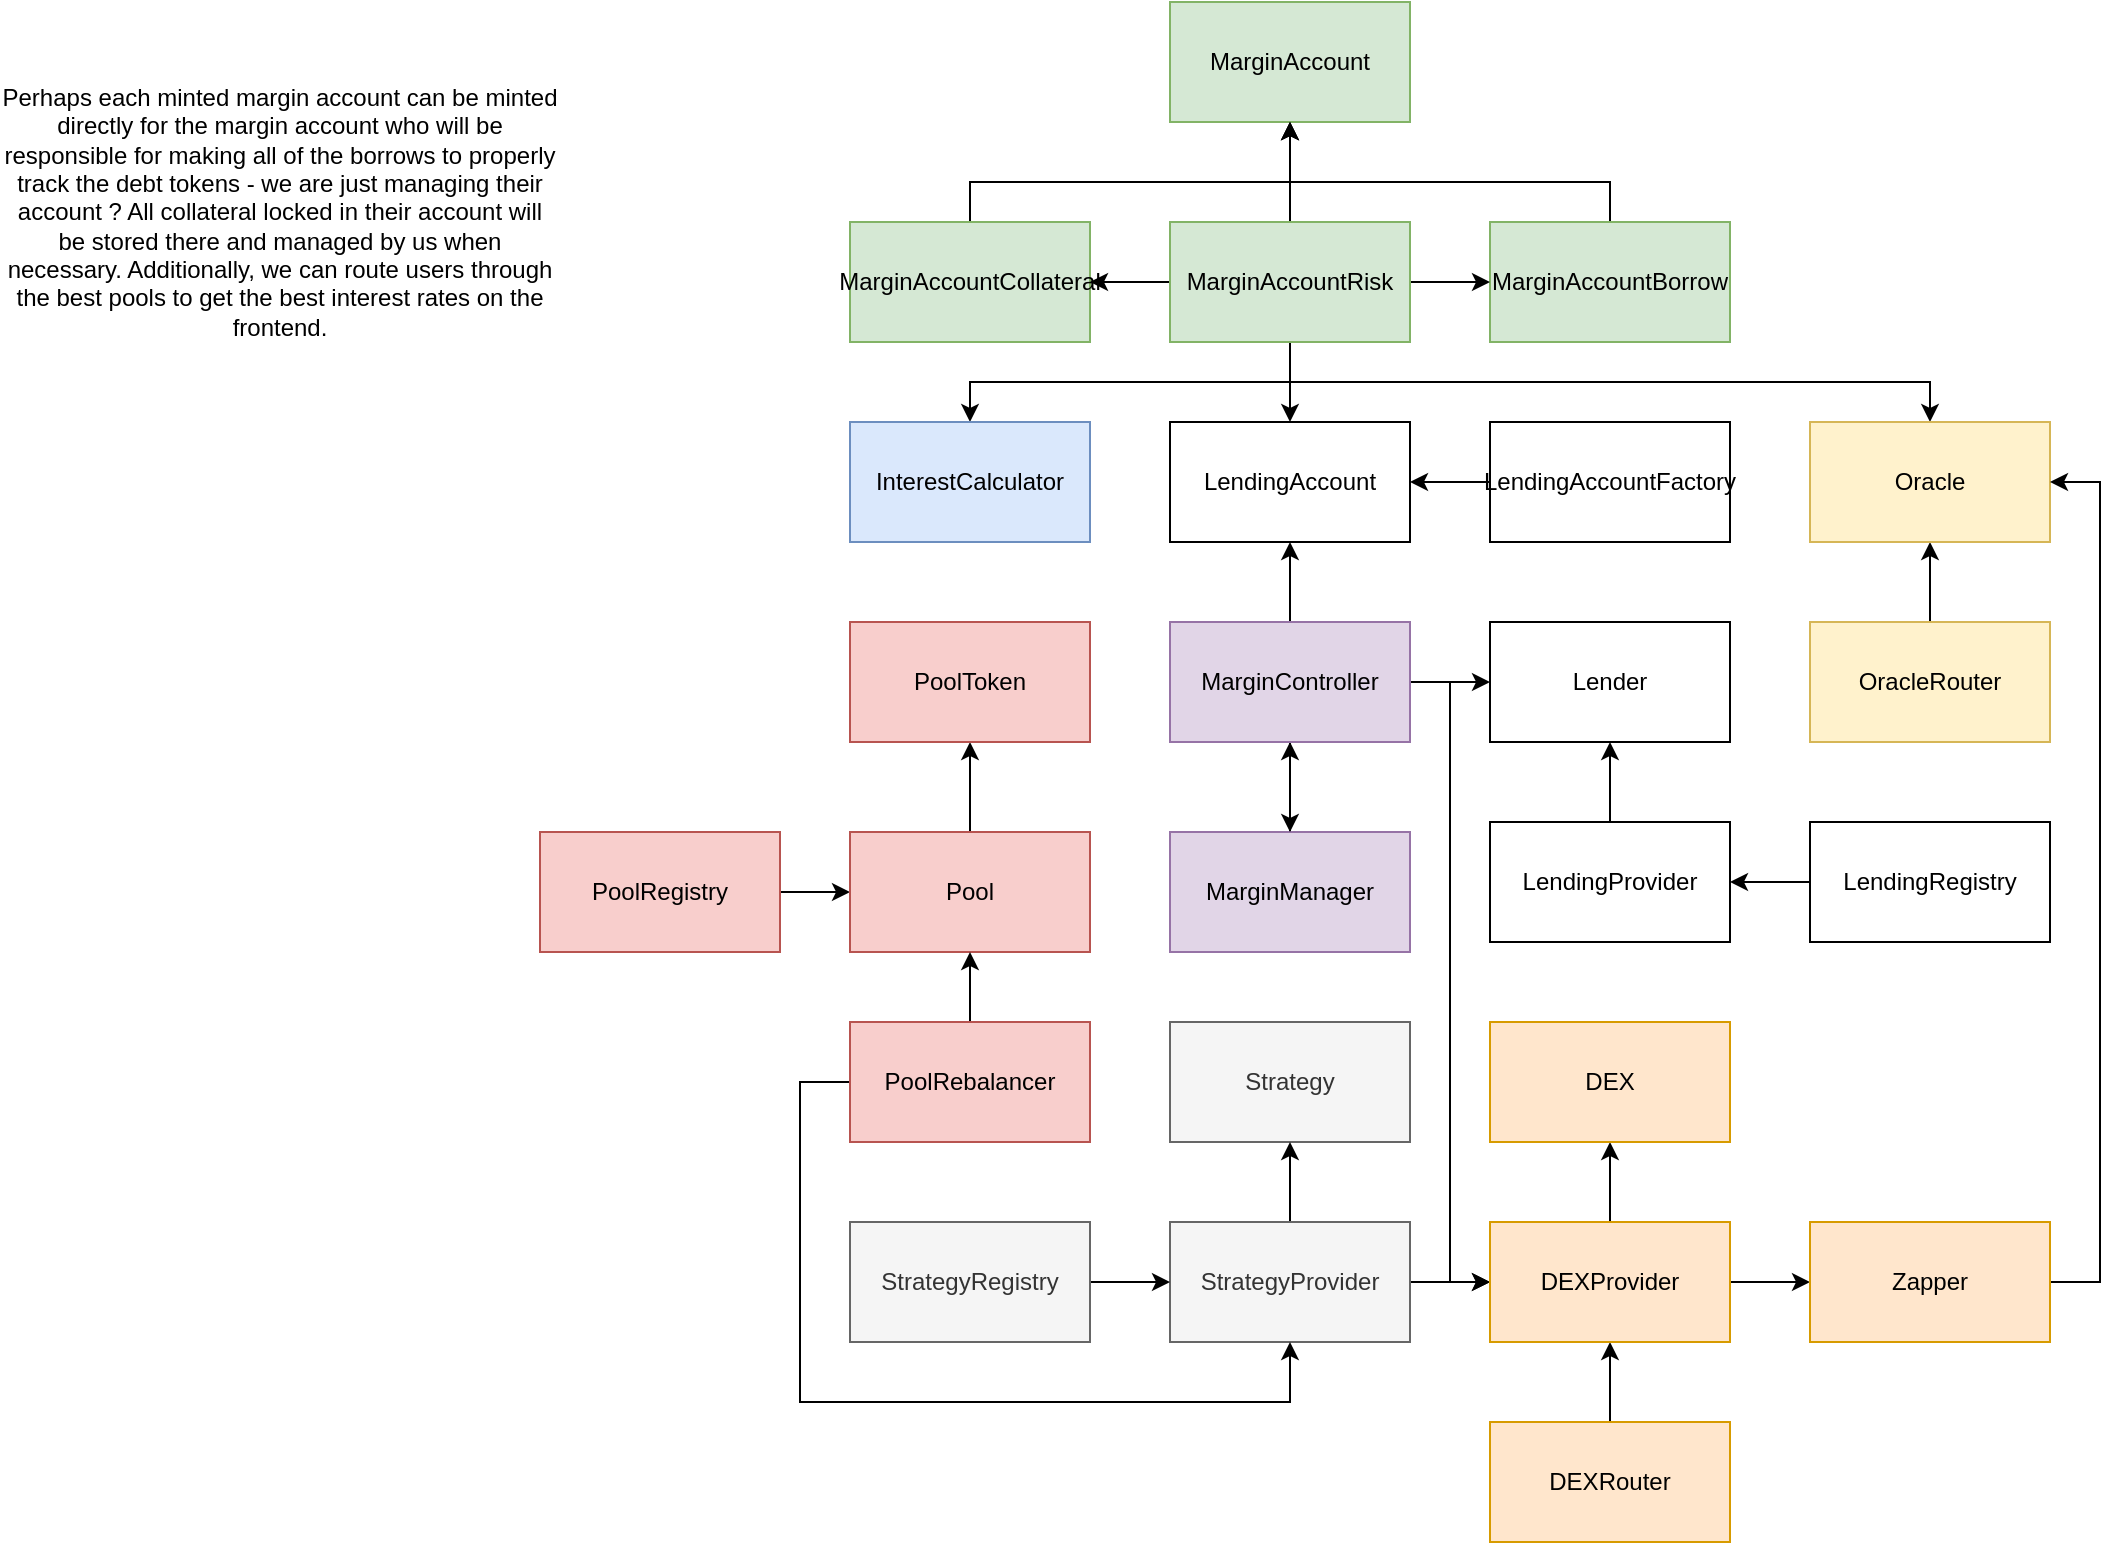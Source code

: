 <mxfile version="17.4.0" type="device"><diagram name="Page-1" id="52a04d89-c75d-2922-d76d-85b35f80e030"><mxGraphModel dx="1688" dy="966" grid="1" gridSize="10" guides="1" tooltips="1" connect="1" arrows="1" fold="1" page="1" pageScale="1" pageWidth="1100" pageHeight="850" background="none" math="0" shadow="0"><root><mxCell id="0"/><mxCell id="1" parent="0"/><mxCell id="1fdf3b25b50cf41e-42" style="edgeStyle=none;html=1;labelBackgroundColor=none;startFill=0;startSize=8;endFill=1;endSize=8;fontFamily=Verdana;fontSize=12;" parent="1" edge="1"><mxGeometry relative="1" as="geometry"><mxPoint x="120" y="440" as="sourcePoint"/></mxGeometry></mxCell><mxCell id="XVIV0NMg8WljWZH5M-E4-1" value="MarginAccount" style="rounded=0;whiteSpace=wrap;html=1;fillColor=#d5e8d4;strokeColor=#82b366;" parent="1" vertex="1"><mxGeometry x="615" y="20" width="120" height="60" as="geometry"/></mxCell><mxCell id="XVIV0NMg8WljWZH5M-E4-39" style="edgeStyle=orthogonalEdgeStyle;rounded=0;orthogonalLoop=1;jettySize=auto;html=1;entryX=0.5;entryY=1;entryDx=0;entryDy=0;" parent="1" source="XVIV0NMg8WljWZH5M-E4-2" target="XVIV0NMg8WljWZH5M-E4-1" edge="1"><mxGeometry relative="1" as="geometry"><Array as="points"><mxPoint x="515" y="110"/><mxPoint x="675" y="110"/></Array></mxGeometry></mxCell><mxCell id="XVIV0NMg8WljWZH5M-E4-2" value="MarginAccountCollateral" style="rounded=0;whiteSpace=wrap;html=1;fillColor=#d5e8d4;strokeColor=#82b366;" parent="1" vertex="1"><mxGeometry x="455" y="130" width="120" height="60" as="geometry"/></mxCell><mxCell id="XVIV0NMg8WljWZH5M-E4-41" style="edgeStyle=orthogonalEdgeStyle;rounded=0;orthogonalLoop=1;jettySize=auto;html=1;entryX=0.5;entryY=1;entryDx=0;entryDy=0;" parent="1" source="XVIV0NMg8WljWZH5M-E4-4" target="XVIV0NMg8WljWZH5M-E4-1" edge="1"><mxGeometry relative="1" as="geometry"><Array as="points"><mxPoint x="835" y="110"/><mxPoint x="675" y="110"/></Array></mxGeometry></mxCell><mxCell id="XVIV0NMg8WljWZH5M-E4-4" value="MarginAccountBorrow" style="rounded=0;whiteSpace=wrap;html=1;fillColor=#d5e8d4;strokeColor=#82b366;" parent="1" vertex="1"><mxGeometry x="775" y="130" width="120" height="60" as="geometry"/></mxCell><mxCell id="XVIV0NMg8WljWZH5M-E4-37" style="edgeStyle=orthogonalEdgeStyle;rounded=0;orthogonalLoop=1;jettySize=auto;html=1;entryX=1;entryY=0.5;entryDx=0;entryDy=0;" parent="1" source="XVIV0NMg8WljWZH5M-E4-5" target="XVIV0NMg8WljWZH5M-E4-2" edge="1"><mxGeometry relative="1" as="geometry"/></mxCell><mxCell id="XVIV0NMg8WljWZH5M-E4-38" style="edgeStyle=orthogonalEdgeStyle;rounded=0;orthogonalLoop=1;jettySize=auto;html=1;entryX=0;entryY=0.5;entryDx=0;entryDy=0;" parent="1" source="XVIV0NMg8WljWZH5M-E4-5" target="XVIV0NMg8WljWZH5M-E4-4" edge="1"><mxGeometry relative="1" as="geometry"/></mxCell><mxCell id="XVIV0NMg8WljWZH5M-E4-40" style="edgeStyle=orthogonalEdgeStyle;rounded=0;orthogonalLoop=1;jettySize=auto;html=1;entryX=0.5;entryY=1;entryDx=0;entryDy=0;" parent="1" source="XVIV0NMg8WljWZH5M-E4-5" target="XVIV0NMg8WljWZH5M-E4-1" edge="1"><mxGeometry relative="1" as="geometry"/></mxCell><mxCell id="B-4ewvNlDzCW9aQuqZFV-21" style="edgeStyle=orthogonalEdgeStyle;rounded=0;orthogonalLoop=1;jettySize=auto;html=1;entryX=0.5;entryY=0;entryDx=0;entryDy=0;" edge="1" parent="1" source="XVIV0NMg8WljWZH5M-E4-5" target="XVIV0NMg8WljWZH5M-E4-6"><mxGeometry relative="1" as="geometry"><Array as="points"><mxPoint x="675" y="210"/><mxPoint x="515" y="210"/></Array></mxGeometry></mxCell><mxCell id="B-4ewvNlDzCW9aQuqZFV-22" style="edgeStyle=orthogonalEdgeStyle;rounded=0;orthogonalLoop=1;jettySize=auto;html=1;exitX=0.5;exitY=1;exitDx=0;exitDy=0;entryX=0.5;entryY=0;entryDx=0;entryDy=0;" edge="1" parent="1" source="XVIV0NMg8WljWZH5M-E4-5" target="B-4ewvNlDzCW9aQuqZFV-15"><mxGeometry relative="1" as="geometry"/></mxCell><mxCell id="B-4ewvNlDzCW9aQuqZFV-24" style="edgeStyle=orthogonalEdgeStyle;rounded=0;orthogonalLoop=1;jettySize=auto;html=1;exitX=0.5;exitY=1;exitDx=0;exitDy=0;entryX=0.5;entryY=0;entryDx=0;entryDy=0;" edge="1" parent="1" source="XVIV0NMg8WljWZH5M-E4-5" target="XVIV0NMg8WljWZH5M-E4-8"><mxGeometry relative="1" as="geometry"/></mxCell><mxCell id="XVIV0NMg8WljWZH5M-E4-5" value="MarginAccountRisk" style="rounded=0;whiteSpace=wrap;html=1;fillColor=#d5e8d4;strokeColor=#82b366;" parent="1" vertex="1"><mxGeometry x="615" y="130" width="120" height="60" as="geometry"/></mxCell><mxCell id="XVIV0NMg8WljWZH5M-E4-6" value="InterestCalculator" style="rounded=0;whiteSpace=wrap;html=1;fillColor=#dae8fc;strokeColor=#6c8ebf;" parent="1" vertex="1"><mxGeometry x="455" y="230" width="120" height="60" as="geometry"/></mxCell><mxCell id="B-4ewvNlDzCW9aQuqZFV-17" style="edgeStyle=orthogonalEdgeStyle;rounded=0;orthogonalLoop=1;jettySize=auto;html=1;entryX=0.5;entryY=1;entryDx=0;entryDy=0;" edge="1" parent="1" source="XVIV0NMg8WljWZH5M-E4-7" target="XVIV0NMg8WljWZH5M-E4-8"><mxGeometry relative="1" as="geometry"/></mxCell><mxCell id="XVIV0NMg8WljWZH5M-E4-7" value="OracleRouter" style="rounded=0;whiteSpace=wrap;html=1;fillColor=#fff2cc;strokeColor=#d6b656;" parent="1" vertex="1"><mxGeometry x="935" y="330" width="120" height="60" as="geometry"/></mxCell><mxCell id="XVIV0NMg8WljWZH5M-E4-8" value="Oracle" style="rounded=0;whiteSpace=wrap;html=1;fillColor=#fff2cc;strokeColor=#d6b656;" parent="1" vertex="1"><mxGeometry x="935" y="230" width="120" height="60" as="geometry"/></mxCell><mxCell id="B-4ewvNlDzCW9aQuqZFV-2" style="edgeStyle=orthogonalEdgeStyle;rounded=0;orthogonalLoop=1;jettySize=auto;html=1;exitX=0;exitY=0.5;exitDx=0;exitDy=0;entryX=1;entryY=0.5;entryDx=0;entryDy=0;" edge="1" parent="1" source="XVIV0NMg8WljWZH5M-E4-9" target="XVIV0NMg8WljWZH5M-E4-11"><mxGeometry relative="1" as="geometry"/></mxCell><mxCell id="XVIV0NMg8WljWZH5M-E4-9" value="LendingRegistry" style="rounded=0;whiteSpace=wrap;html=1;" parent="1" vertex="1"><mxGeometry x="935" y="430" width="120" height="60" as="geometry"/></mxCell><mxCell id="B-4ewvNlDzCW9aQuqZFV-1" style="edgeStyle=orthogonalEdgeStyle;rounded=0;orthogonalLoop=1;jettySize=auto;html=1;entryX=0.5;entryY=1;entryDx=0;entryDy=0;" edge="1" parent="1" source="XVIV0NMg8WljWZH5M-E4-11" target="XVIV0NMg8WljWZH5M-E4-14"><mxGeometry relative="1" as="geometry"/></mxCell><mxCell id="XVIV0NMg8WljWZH5M-E4-11" value="LendingProvider" style="rounded=0;whiteSpace=wrap;html=1;" parent="1" vertex="1"><mxGeometry x="775" y="430" width="120" height="60" as="geometry"/></mxCell><mxCell id="XVIV0NMg8WljWZH5M-E4-14" value="Lender" style="rounded=0;whiteSpace=wrap;html=1;" parent="1" vertex="1"><mxGeometry x="775" y="330" width="120" height="60" as="geometry"/></mxCell><mxCell id="XVIV0NMg8WljWZH5M-E4-30" style="edgeStyle=orthogonalEdgeStyle;rounded=0;orthogonalLoop=1;jettySize=auto;html=1;entryX=0.5;entryY=1;entryDx=0;entryDy=0;" parent="1" source="XVIV0NMg8WljWZH5M-E4-15" target="XVIV0NMg8WljWZH5M-E4-16" edge="1"><mxGeometry relative="1" as="geometry"/></mxCell><mxCell id="XVIV0NMg8WljWZH5M-E4-15" value="MarginManager" style="rounded=0;whiteSpace=wrap;html=1;fillColor=#e1d5e7;strokeColor=#9673a6;" parent="1" vertex="1"><mxGeometry x="615" y="435" width="120" height="60" as="geometry"/></mxCell><mxCell id="B-4ewvNlDzCW9aQuqZFV-25" style="edgeStyle=orthogonalEdgeStyle;rounded=0;orthogonalLoop=1;jettySize=auto;html=1;exitX=0.5;exitY=1;exitDx=0;exitDy=0;entryX=0.5;entryY=0;entryDx=0;entryDy=0;" edge="1" parent="1" source="XVIV0NMg8WljWZH5M-E4-16" target="XVIV0NMg8WljWZH5M-E4-15"><mxGeometry relative="1" as="geometry"/></mxCell><mxCell id="B-4ewvNlDzCW9aQuqZFV-26" style="edgeStyle=orthogonalEdgeStyle;rounded=0;orthogonalLoop=1;jettySize=auto;html=1;entryX=0.5;entryY=1;entryDx=0;entryDy=0;" edge="1" parent="1" source="XVIV0NMg8WljWZH5M-E4-16" target="B-4ewvNlDzCW9aQuqZFV-15"><mxGeometry relative="1" as="geometry"/></mxCell><mxCell id="B-4ewvNlDzCW9aQuqZFV-27" style="edgeStyle=orthogonalEdgeStyle;rounded=0;orthogonalLoop=1;jettySize=auto;html=1;entryX=0;entryY=0.5;entryDx=0;entryDy=0;" edge="1" parent="1" source="XVIV0NMg8WljWZH5M-E4-16" target="XVIV0NMg8WljWZH5M-E4-14"><mxGeometry relative="1" as="geometry"/></mxCell><mxCell id="B-4ewvNlDzCW9aQuqZFV-33" style="edgeStyle=orthogonalEdgeStyle;rounded=0;orthogonalLoop=1;jettySize=auto;html=1;exitX=1;exitY=0.5;exitDx=0;exitDy=0;entryX=0;entryY=0.5;entryDx=0;entryDy=0;" edge="1" parent="1" source="XVIV0NMg8WljWZH5M-E4-16" target="6k_ON4W-60Wke_nxOOtP-2"><mxGeometry relative="1" as="geometry"/></mxCell><mxCell id="XVIV0NMg8WljWZH5M-E4-16" value="MarginController" style="rounded=0;whiteSpace=wrap;html=1;fillColor=#e1d5e7;strokeColor=#9673a6;" parent="1" vertex="1"><mxGeometry x="615" y="330" width="120" height="60" as="geometry"/></mxCell><mxCell id="B-4ewvNlDzCW9aQuqZFV-31" style="edgeStyle=orthogonalEdgeStyle;rounded=0;orthogonalLoop=1;jettySize=auto;html=1;entryX=0;entryY=0.5;entryDx=0;entryDy=0;" edge="1" parent="1" source="XVIV0NMg8WljWZH5M-E4-18" target="XVIV0NMg8WljWZH5M-E4-19"><mxGeometry relative="1" as="geometry"/></mxCell><mxCell id="XVIV0NMg8WljWZH5M-E4-18" value="PoolRegistry" style="rounded=0;whiteSpace=wrap;html=1;fillColor=#f8cecc;strokeColor=#b85450;" parent="1" vertex="1"><mxGeometry x="300" y="435" width="120" height="60" as="geometry"/></mxCell><mxCell id="XVIV0NMg8WljWZH5M-E4-53" style="edgeStyle=orthogonalEdgeStyle;rounded=0;orthogonalLoop=1;jettySize=auto;html=1;entryX=0.5;entryY=1;entryDx=0;entryDy=0;" parent="1" source="XVIV0NMg8WljWZH5M-E4-19" target="XVIV0NMg8WljWZH5M-E4-20" edge="1"><mxGeometry relative="1" as="geometry"/></mxCell><mxCell id="XVIV0NMg8WljWZH5M-E4-19" value="Pool" style="rounded=0;whiteSpace=wrap;html=1;fillColor=#f8cecc;strokeColor=#b85450;" parent="1" vertex="1"><mxGeometry x="455" y="435" width="120" height="60" as="geometry"/></mxCell><mxCell id="XVIV0NMg8WljWZH5M-E4-20" value="PoolToken" style="rounded=0;whiteSpace=wrap;html=1;fillColor=#f8cecc;strokeColor=#b85450;" parent="1" vertex="1"><mxGeometry x="455" y="330" width="120" height="60" as="geometry"/></mxCell><mxCell id="XVIV0NMg8WljWZH5M-E4-21" value="Strategy" style="rounded=0;whiteSpace=wrap;html=1;fillColor=#f5f5f5;strokeColor=#666666;fontColor=#333333;" parent="1" vertex="1"><mxGeometry x="615" y="530" width="120" height="60" as="geometry"/></mxCell><mxCell id="XVIV0NMg8WljWZH5M-E4-57" style="edgeStyle=orthogonalEdgeStyle;rounded=0;orthogonalLoop=1;jettySize=auto;html=1;entryX=0.5;entryY=1;entryDx=0;entryDy=0;" parent="1" source="XVIV0NMg8WljWZH5M-E4-22" target="XVIV0NMg8WljWZH5M-E4-21" edge="1"><mxGeometry relative="1" as="geometry"/></mxCell><mxCell id="B-4ewvNlDzCW9aQuqZFV-32" style="edgeStyle=orthogonalEdgeStyle;rounded=0;orthogonalLoop=1;jettySize=auto;html=1;exitX=1;exitY=0.5;exitDx=0;exitDy=0;entryX=0;entryY=0.5;entryDx=0;entryDy=0;" edge="1" parent="1" source="XVIV0NMg8WljWZH5M-E4-22" target="6k_ON4W-60Wke_nxOOtP-2"><mxGeometry relative="1" as="geometry"/></mxCell><mxCell id="XVIV0NMg8WljWZH5M-E4-22" value="StrategyProvider" style="rounded=0;whiteSpace=wrap;html=1;fillColor=#f5f5f5;strokeColor=#666666;fontColor=#333333;" parent="1" vertex="1"><mxGeometry x="615" y="630" width="120" height="60" as="geometry"/></mxCell><mxCell id="B-4ewvNlDzCW9aQuqZFV-7" style="edgeStyle=orthogonalEdgeStyle;rounded=0;orthogonalLoop=1;jettySize=auto;html=1;entryX=0.5;entryY=1;entryDx=0;entryDy=0;exitX=0;exitY=0.5;exitDx=0;exitDy=0;" edge="1" parent="1" source="XVIV0NMg8WljWZH5M-E4-23" target="XVIV0NMg8WljWZH5M-E4-22"><mxGeometry relative="1" as="geometry"><Array as="points"><mxPoint x="430" y="560"/><mxPoint x="430" y="720"/><mxPoint x="675" y="720"/></Array></mxGeometry></mxCell><mxCell id="B-4ewvNlDzCW9aQuqZFV-8" style="edgeStyle=orthogonalEdgeStyle;rounded=0;orthogonalLoop=1;jettySize=auto;html=1;entryX=0.5;entryY=1;entryDx=0;entryDy=0;" edge="1" parent="1" source="XVIV0NMg8WljWZH5M-E4-23" target="XVIV0NMg8WljWZH5M-E4-19"><mxGeometry relative="1" as="geometry"/></mxCell><mxCell id="XVIV0NMg8WljWZH5M-E4-23" value="PoolRebalancer" style="rounded=0;whiteSpace=wrap;html=1;fillColor=#f8cecc;strokeColor=#b85450;" parent="1" vertex="1"><mxGeometry x="455" y="530" width="120" height="60" as="geometry"/></mxCell><mxCell id="B-4ewvNlDzCW9aQuqZFV-28" style="edgeStyle=orthogonalEdgeStyle;rounded=0;orthogonalLoop=1;jettySize=auto;html=1;entryX=0.5;entryY=1;entryDx=0;entryDy=0;" edge="1" parent="1" source="XVIV0NMg8WljWZH5M-E4-62" target="6k_ON4W-60Wke_nxOOtP-2"><mxGeometry relative="1" as="geometry"/></mxCell><mxCell id="XVIV0NMg8WljWZH5M-E4-62" value="DEXRouter" style="rounded=0;whiteSpace=wrap;html=1;fillColor=#ffe6cc;strokeColor=#d79b00;" parent="1" vertex="1"><mxGeometry x="775" y="730" width="120" height="60" as="geometry"/></mxCell><mxCell id="6k_ON4W-60Wke_nxOOtP-5" style="edgeStyle=orthogonalEdgeStyle;rounded=0;orthogonalLoop=1;jettySize=auto;html=1;" parent="1" source="6k_ON4W-60Wke_nxOOtP-2" target="6k_ON4W-60Wke_nxOOtP-4" edge="1"><mxGeometry relative="1" as="geometry"/></mxCell><mxCell id="B-4ewvNlDzCW9aQuqZFV-11" style="edgeStyle=orthogonalEdgeStyle;rounded=0;orthogonalLoop=1;jettySize=auto;html=1;exitX=1;exitY=0.5;exitDx=0;exitDy=0;entryX=0;entryY=0.5;entryDx=0;entryDy=0;" edge="1" parent="1" source="6k_ON4W-60Wke_nxOOtP-2" target="B-4ewvNlDzCW9aQuqZFV-10"><mxGeometry relative="1" as="geometry"/></mxCell><mxCell id="6k_ON4W-60Wke_nxOOtP-2" value="DEXProvider" style="rounded=0;whiteSpace=wrap;html=1;fillColor=#ffe6cc;strokeColor=#d79b00;" parent="1" vertex="1"><mxGeometry x="775" y="630" width="120" height="60" as="geometry"/></mxCell><mxCell id="6k_ON4W-60Wke_nxOOtP-4" value="DEX" style="rounded=0;whiteSpace=wrap;html=1;fillColor=#ffe6cc;strokeColor=#d79b00;" parent="1" vertex="1"><mxGeometry x="775" y="530" width="120" height="60" as="geometry"/></mxCell><mxCell id="B-4ewvNlDzCW9aQuqZFV-6" style="edgeStyle=orthogonalEdgeStyle;rounded=0;orthogonalLoop=1;jettySize=auto;html=1;entryX=0;entryY=0.5;entryDx=0;entryDy=0;exitX=1;exitY=0.5;exitDx=0;exitDy=0;" edge="1" parent="1" source="B-4ewvNlDzCW9aQuqZFV-5" target="XVIV0NMg8WljWZH5M-E4-22"><mxGeometry relative="1" as="geometry"/></mxCell><mxCell id="B-4ewvNlDzCW9aQuqZFV-5" value="StrategyRegistry" style="rounded=0;whiteSpace=wrap;html=1;fillColor=#f5f5f5;strokeColor=#666666;fontColor=#333333;" vertex="1" parent="1"><mxGeometry x="455" y="630" width="120" height="60" as="geometry"/></mxCell><mxCell id="B-4ewvNlDzCW9aQuqZFV-30" style="edgeStyle=orthogonalEdgeStyle;rounded=0;orthogonalLoop=1;jettySize=auto;html=1;entryX=1;entryY=0.5;entryDx=0;entryDy=0;" edge="1" parent="1" source="B-4ewvNlDzCW9aQuqZFV-10" target="XVIV0NMg8WljWZH5M-E4-8"><mxGeometry relative="1" as="geometry"><Array as="points"><mxPoint x="1080" y="660"/><mxPoint x="1080" y="260"/></Array></mxGeometry></mxCell><mxCell id="B-4ewvNlDzCW9aQuqZFV-10" value="Zapper" style="rounded=0;whiteSpace=wrap;html=1;fillColor=#ffe6cc;strokeColor=#d79b00;" vertex="1" parent="1"><mxGeometry x="935" y="630" width="120" height="60" as="geometry"/></mxCell><mxCell id="B-4ewvNlDzCW9aQuqZFV-13" value="Perhaps each minted margin account can be minted directly for the margin account who will be responsible for making all of the borrows to properly track the debt tokens - we are just managing their account ? All collateral locked in their account will be stored there and managed by us when necessary. Additionally, we can route users through the best pools to get the best interest rates on the frontend." style="text;html=1;strokeColor=none;fillColor=none;align=center;verticalAlign=middle;whiteSpace=wrap;rounded=0;" vertex="1" parent="1"><mxGeometry x="30" y="40" width="280" height="170" as="geometry"/></mxCell><mxCell id="B-4ewvNlDzCW9aQuqZFV-23" style="edgeStyle=orthogonalEdgeStyle;rounded=0;orthogonalLoop=1;jettySize=auto;html=1;entryX=1;entryY=0.5;entryDx=0;entryDy=0;" edge="1" parent="1" source="B-4ewvNlDzCW9aQuqZFV-14" target="B-4ewvNlDzCW9aQuqZFV-15"><mxGeometry relative="1" as="geometry"/></mxCell><mxCell id="B-4ewvNlDzCW9aQuqZFV-14" value="LendingAccountFactory" style="rounded=0;whiteSpace=wrap;html=1;" vertex="1" parent="1"><mxGeometry x="775" y="230" width="120" height="60" as="geometry"/></mxCell><mxCell id="B-4ewvNlDzCW9aQuqZFV-15" value="LendingAccount" style="rounded=0;whiteSpace=wrap;html=1;" vertex="1" parent="1"><mxGeometry x="615" y="230" width="120" height="60" as="geometry"/></mxCell></root></mxGraphModel></diagram></mxfile>